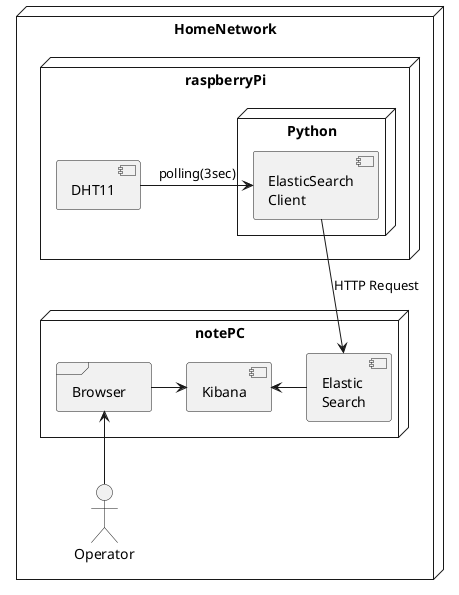 @startuml

    Node HomeNetwork{

        actor Operator

        node notePC{
            frame Browser
            component "Elastic\nSearch" as ElasticSearch 
            component Kibana
        }
        Operator-up->Browser
        Browser-right->Kibana
        Kibana<-right-ElasticSearch

        node raspberryPi{
            component DHT11
            node Python{
                component "ElasticSearch\nClient" as elc
            }
        }
        elc<-DHT11 : polling(3sec)
        ElasticSearch<-up-elc : HTTP Request
    }

@enduml
